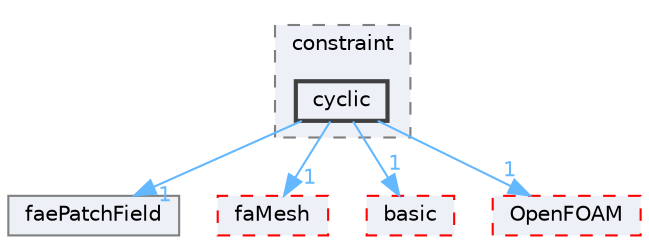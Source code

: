digraph "src/finiteArea/fields/faePatchFields/constraint/cyclic"
{
 // LATEX_PDF_SIZE
  bgcolor="transparent";
  edge [fontname=Helvetica,fontsize=10,labelfontname=Helvetica,labelfontsize=10];
  node [fontname=Helvetica,fontsize=10,shape=box,height=0.2,width=0.4];
  compound=true
  subgraph clusterdir_e83479c5cbdc0de817f80b34628cf9bc {
    graph [ bgcolor="#edf0f7", pencolor="grey50", label="constraint", fontname=Helvetica,fontsize=10 style="filled,dashed", URL="dir_e83479c5cbdc0de817f80b34628cf9bc.html",tooltip=""]
  dir_6092deb43c8562edefb27551b8853cd9 [label="cyclic", fillcolor="#edf0f7", color="grey25", style="filled,bold", URL="dir_6092deb43c8562edefb27551b8853cd9.html",tooltip=""];
  }
  dir_89f267ce19ccb856c83f45a6dc92ab14 [label="faePatchField", fillcolor="#edf0f7", color="grey50", style="filled", URL="dir_89f267ce19ccb856c83f45a6dc92ab14.html",tooltip=""];
  dir_f14612db68a06d13a87d37d60dc895d5 [label="faMesh", fillcolor="#edf0f7", color="red", style="filled,dashed", URL="dir_f14612db68a06d13a87d37d60dc895d5.html",tooltip=""];
  dir_9a9f627b286188d2cd1baa0c83c91946 [label="basic", fillcolor="#edf0f7", color="red", style="filled,dashed", URL="dir_9a9f627b286188d2cd1baa0c83c91946.html",tooltip=""];
  dir_c5473ff19b20e6ec4dfe5c310b3778a8 [label="OpenFOAM", fillcolor="#edf0f7", color="red", style="filled,dashed", URL="dir_c5473ff19b20e6ec4dfe5c310b3778a8.html",tooltip=""];
  dir_6092deb43c8562edefb27551b8853cd9->dir_89f267ce19ccb856c83f45a6dc92ab14 [headlabel="1", labeldistance=1.5 headhref="dir_000755_001284.html" href="dir_000755_001284.html" color="steelblue1" fontcolor="steelblue1"];
  dir_6092deb43c8562edefb27551b8853cd9->dir_9a9f627b286188d2cd1baa0c83c91946 [headlabel="1", labeldistance=1.5 headhref="dir_000755_000205.html" href="dir_000755_000205.html" color="steelblue1" fontcolor="steelblue1"];
  dir_6092deb43c8562edefb27551b8853cd9->dir_c5473ff19b20e6ec4dfe5c310b3778a8 [headlabel="1", labeldistance=1.5 headhref="dir_000755_002695.html" href="dir_000755_002695.html" color="steelblue1" fontcolor="steelblue1"];
  dir_6092deb43c8562edefb27551b8853cd9->dir_f14612db68a06d13a87d37d60dc895d5 [headlabel="1", labeldistance=1.5 headhref="dir_000755_001295.html" href="dir_000755_001295.html" color="steelblue1" fontcolor="steelblue1"];
}
